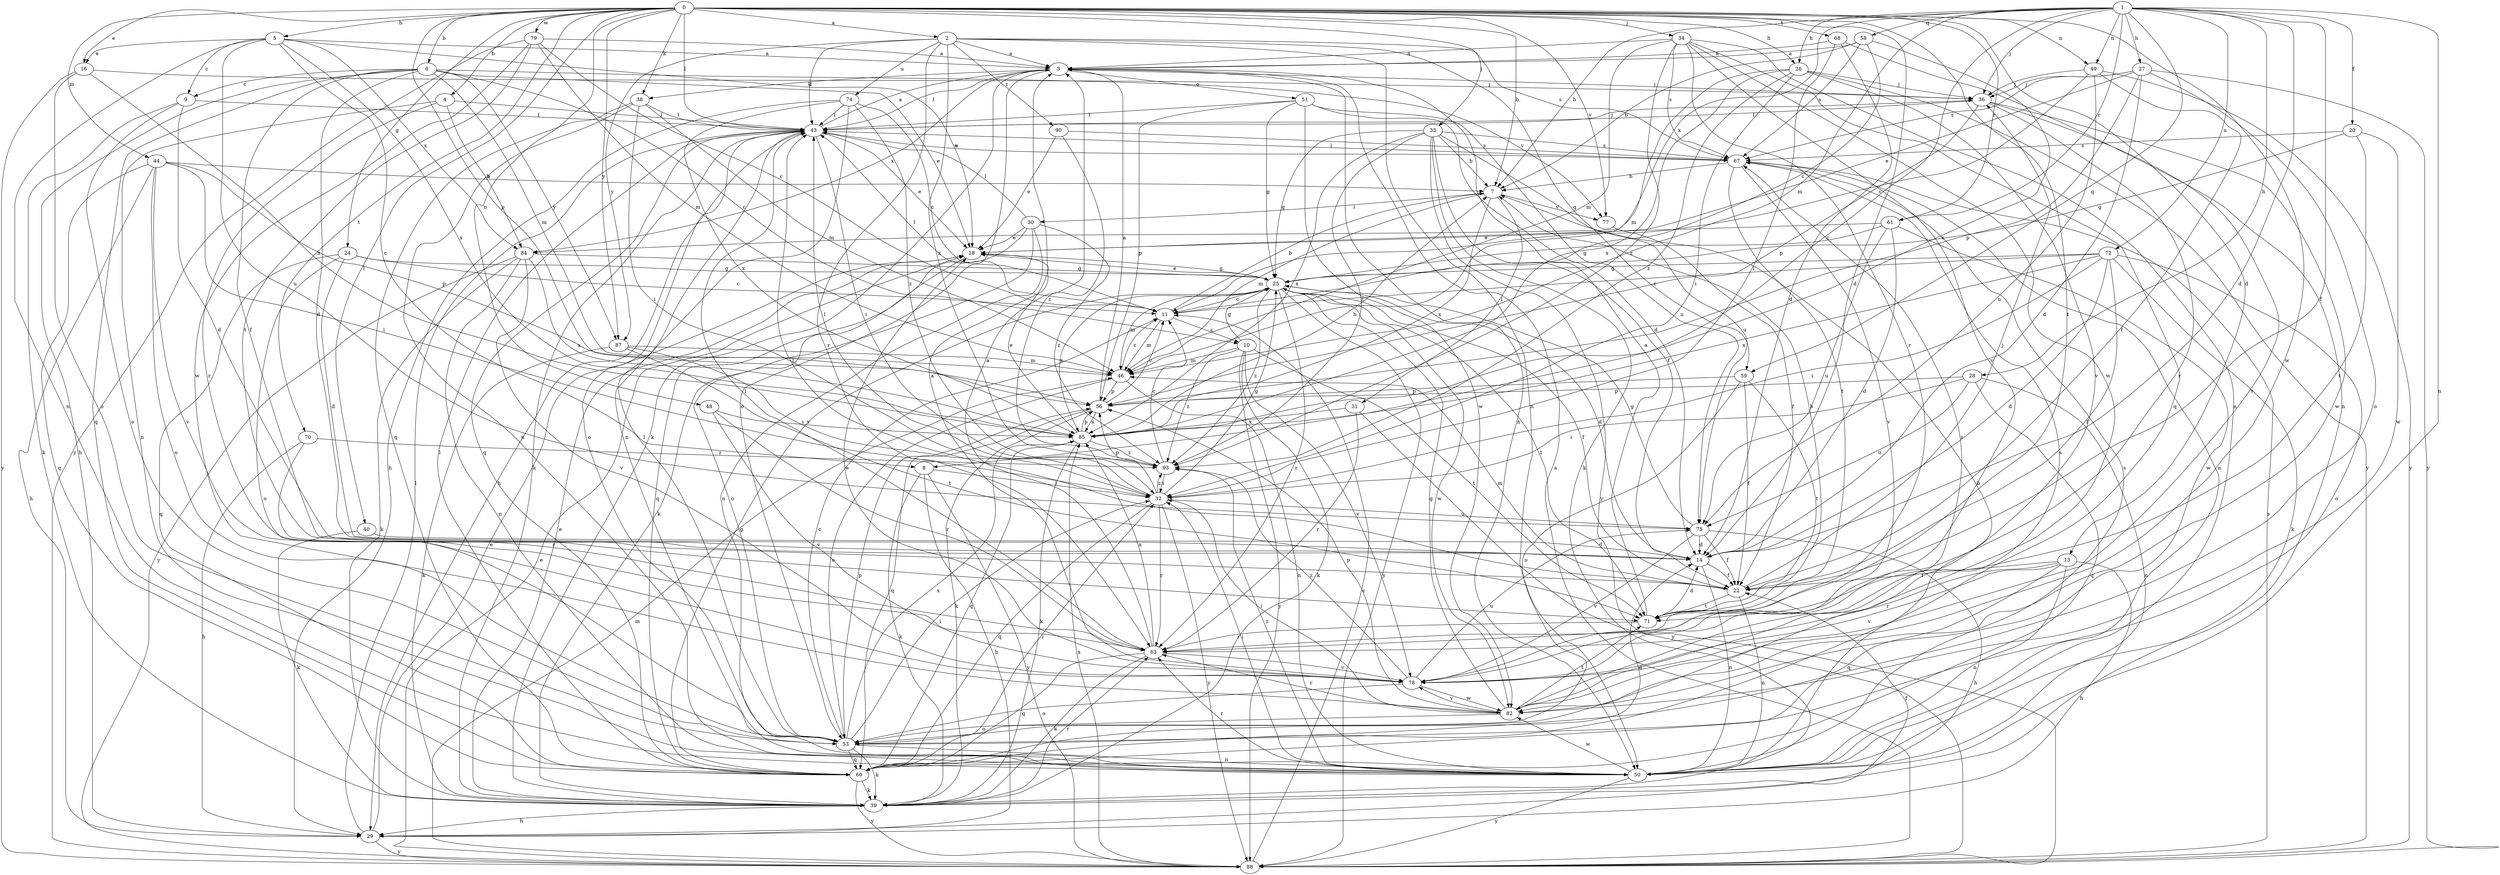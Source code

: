 strict digraph  {
0;
1;
2;
3;
4;
5;
6;
7;
8;
9;
10;
11;
13;
14;
16;
18;
20;
22;
24;
25;
26;
27;
28;
29;
30;
31;
32;
33;
34;
36;
38;
39;
40;
43;
44;
46;
48;
49;
50;
51;
53;
56;
58;
59;
60;
61;
63;
67;
68;
70;
71;
72;
74;
75;
77;
78;
79;
82;
84;
85;
87;
88;
90;
93;
0 -> 2  [label=a];
0 -> 4  [label=b];
0 -> 5  [label=b];
0 -> 6  [label=b];
0 -> 7  [label=b];
0 -> 13  [label=d];
0 -> 14  [label=d];
0 -> 16  [label=e];
0 -> 24  [label=g];
0 -> 26  [label=h];
0 -> 33  [label=j];
0 -> 34  [label=j];
0 -> 38  [label=k];
0 -> 40  [label=l];
0 -> 43  [label=l];
0 -> 44  [label=m];
0 -> 48  [label=n];
0 -> 49  [label=n];
0 -> 56  [label=p];
0 -> 61  [label=r];
0 -> 68  [label=t];
0 -> 70  [label=t];
0 -> 71  [label=t];
0 -> 77  [label=v];
0 -> 79  [label=w];
0 -> 82  [label=w];
0 -> 87  [label=y];
1 -> 7  [label=b];
1 -> 8  [label=c];
1 -> 14  [label=d];
1 -> 20  [label=f];
1 -> 22  [label=f];
1 -> 26  [label=h];
1 -> 27  [label=h];
1 -> 28  [label=h];
1 -> 36  [label=j];
1 -> 46  [label=m];
1 -> 49  [label=n];
1 -> 50  [label=n];
1 -> 58  [label=q];
1 -> 59  [label=q];
1 -> 61  [label=r];
1 -> 72  [label=u];
1 -> 84  [label=x];
2 -> 3  [label=a];
2 -> 43  [label=l];
2 -> 50  [label=n];
2 -> 59  [label=q];
2 -> 63  [label=r];
2 -> 67  [label=s];
2 -> 74  [label=u];
2 -> 87  [label=y];
2 -> 90  [label=z];
2 -> 93  [label=z];
3 -> 36  [label=j];
3 -> 38  [label=k];
3 -> 39  [label=k];
3 -> 43  [label=l];
3 -> 50  [label=n];
3 -> 51  [label=o];
3 -> 53  [label=o];
3 -> 84  [label=x];
4 -> 43  [label=l];
4 -> 50  [label=n];
4 -> 63  [label=r];
4 -> 84  [label=x];
5 -> 3  [label=a];
5 -> 8  [label=c];
5 -> 9  [label=c];
5 -> 16  [label=e];
5 -> 18  [label=e];
5 -> 50  [label=n];
5 -> 75  [label=u];
5 -> 84  [label=x];
5 -> 85  [label=x];
6 -> 9  [label=c];
6 -> 10  [label=c];
6 -> 14  [label=d];
6 -> 18  [label=e];
6 -> 22  [label=f];
6 -> 29  [label=h];
6 -> 46  [label=m];
6 -> 60  [label=q];
6 -> 77  [label=v];
6 -> 87  [label=y];
7 -> 30  [label=i];
7 -> 31  [label=i];
7 -> 46  [label=m];
7 -> 77  [label=v];
7 -> 85  [label=x];
8 -> 29  [label=h];
8 -> 32  [label=i];
8 -> 39  [label=k];
8 -> 88  [label=y];
9 -> 14  [label=d];
9 -> 39  [label=k];
9 -> 43  [label=l];
9 -> 53  [label=o];
10 -> 25  [label=g];
10 -> 39  [label=k];
10 -> 46  [label=m];
10 -> 71  [label=t];
10 -> 78  [label=v];
10 -> 88  [label=y];
10 -> 93  [label=z];
11 -> 7  [label=b];
11 -> 10  [label=c];
11 -> 43  [label=l];
11 -> 46  [label=m];
13 -> 22  [label=f];
13 -> 29  [label=h];
13 -> 50  [label=n];
13 -> 60  [label=q];
13 -> 63  [label=r];
13 -> 78  [label=v];
14 -> 22  [label=f];
14 -> 50  [label=n];
16 -> 36  [label=j];
16 -> 53  [label=o];
16 -> 85  [label=x];
16 -> 88  [label=y];
18 -> 25  [label=g];
18 -> 53  [label=o];
20 -> 25  [label=g];
20 -> 67  [label=s];
20 -> 71  [label=t];
20 -> 82  [label=w];
22 -> 36  [label=j];
22 -> 43  [label=l];
22 -> 46  [label=m];
22 -> 50  [label=n];
22 -> 71  [label=t];
24 -> 11  [label=c];
24 -> 14  [label=d];
24 -> 25  [label=g];
24 -> 53  [label=o];
24 -> 60  [label=q];
25 -> 11  [label=c];
25 -> 14  [label=d];
25 -> 18  [label=e];
25 -> 22  [label=f];
25 -> 46  [label=m];
25 -> 63  [label=r];
25 -> 71  [label=t];
25 -> 82  [label=w];
25 -> 85  [label=x];
25 -> 88  [label=y];
25 -> 93  [label=z];
26 -> 32  [label=i];
26 -> 36  [label=j];
26 -> 46  [label=m];
26 -> 78  [label=v];
26 -> 85  [label=x];
26 -> 88  [label=y];
26 -> 93  [label=z];
27 -> 14  [label=d];
27 -> 18  [label=e];
27 -> 36  [label=j];
27 -> 53  [label=o];
27 -> 56  [label=p];
27 -> 67  [label=s];
27 -> 88  [label=y];
28 -> 32  [label=i];
28 -> 50  [label=n];
28 -> 56  [label=p];
28 -> 60  [label=q];
28 -> 75  [label=u];
29 -> 18  [label=e];
29 -> 43  [label=l];
29 -> 88  [label=y];
30 -> 18  [label=e];
30 -> 39  [label=k];
30 -> 43  [label=l];
30 -> 50  [label=n];
30 -> 60  [label=q];
30 -> 93  [label=z];
31 -> 63  [label=r];
31 -> 85  [label=x];
31 -> 88  [label=y];
32 -> 25  [label=g];
32 -> 43  [label=l];
32 -> 56  [label=p];
32 -> 60  [label=q];
32 -> 63  [label=r];
32 -> 75  [label=u];
32 -> 88  [label=y];
32 -> 93  [label=z];
33 -> 7  [label=b];
33 -> 22  [label=f];
33 -> 25  [label=g];
33 -> 39  [label=k];
33 -> 67  [label=s];
33 -> 75  [label=u];
33 -> 85  [label=x];
33 -> 88  [label=y];
33 -> 93  [label=z];
34 -> 3  [label=a];
34 -> 46  [label=m];
34 -> 50  [label=n];
34 -> 60  [label=q];
34 -> 63  [label=r];
34 -> 67  [label=s];
34 -> 78  [label=v];
34 -> 82  [label=w];
34 -> 93  [label=z];
36 -> 43  [label=l];
36 -> 56  [label=p];
36 -> 63  [label=r];
36 -> 78  [label=v];
36 -> 82  [label=w];
38 -> 32  [label=i];
38 -> 43  [label=l];
38 -> 46  [label=m];
38 -> 50  [label=n];
38 -> 60  [label=q];
39 -> 18  [label=e];
39 -> 22  [label=f];
39 -> 29  [label=h];
39 -> 63  [label=r];
40 -> 14  [label=d];
40 -> 39  [label=k];
43 -> 3  [label=a];
43 -> 18  [label=e];
43 -> 29  [label=h];
43 -> 32  [label=i];
43 -> 36  [label=j];
43 -> 39  [label=k];
43 -> 53  [label=o];
43 -> 60  [label=q];
43 -> 67  [label=s];
44 -> 7  [label=b];
44 -> 29  [label=h];
44 -> 32  [label=i];
44 -> 53  [label=o];
44 -> 56  [label=p];
44 -> 60  [label=q];
44 -> 78  [label=v];
46 -> 11  [label=c];
46 -> 50  [label=n];
46 -> 53  [label=o];
46 -> 56  [label=p];
48 -> 63  [label=r];
48 -> 78  [label=v];
48 -> 85  [label=x];
49 -> 11  [label=c];
49 -> 22  [label=f];
49 -> 36  [label=j];
49 -> 75  [label=u];
49 -> 88  [label=y];
50 -> 7  [label=b];
50 -> 32  [label=i];
50 -> 63  [label=r];
50 -> 67  [label=s];
50 -> 82  [label=w];
50 -> 88  [label=y];
50 -> 93  [label=z];
51 -> 14  [label=d];
51 -> 25  [label=g];
51 -> 43  [label=l];
51 -> 56  [label=p];
51 -> 75  [label=u];
51 -> 82  [label=w];
53 -> 11  [label=c];
53 -> 32  [label=i];
53 -> 39  [label=k];
53 -> 43  [label=l];
53 -> 50  [label=n];
53 -> 56  [label=p];
53 -> 60  [label=q];
53 -> 67  [label=s];
53 -> 85  [label=x];
56 -> 3  [label=a];
56 -> 11  [label=c];
56 -> 39  [label=k];
56 -> 60  [label=q];
56 -> 85  [label=x];
58 -> 3  [label=a];
58 -> 7  [label=b];
58 -> 11  [label=c];
58 -> 67  [label=s];
58 -> 85  [label=x];
59 -> 22  [label=f];
59 -> 53  [label=o];
59 -> 56  [label=p];
59 -> 71  [label=t];
60 -> 14  [label=d];
60 -> 25  [label=g];
60 -> 32  [label=i];
60 -> 39  [label=k];
60 -> 43  [label=l];
60 -> 88  [label=y];
61 -> 14  [label=d];
61 -> 18  [label=e];
61 -> 25  [label=g];
61 -> 75  [label=u];
61 -> 82  [label=w];
63 -> 3  [label=a];
63 -> 39  [label=k];
63 -> 43  [label=l];
63 -> 60  [label=q];
63 -> 78  [label=v];
63 -> 85  [label=x];
67 -> 7  [label=b];
67 -> 43  [label=l];
67 -> 50  [label=n];
67 -> 71  [label=t];
67 -> 78  [label=v];
68 -> 3  [label=a];
68 -> 14  [label=d];
68 -> 32  [label=i];
68 -> 50  [label=n];
70 -> 29  [label=h];
70 -> 63  [label=r];
70 -> 93  [label=z];
71 -> 3  [label=a];
71 -> 7  [label=b];
71 -> 14  [label=d];
71 -> 63  [label=r];
72 -> 11  [label=c];
72 -> 14  [label=d];
72 -> 22  [label=f];
72 -> 25  [label=g];
72 -> 32  [label=i];
72 -> 39  [label=k];
72 -> 53  [label=o];
72 -> 85  [label=x];
74 -> 11  [label=c];
74 -> 29  [label=h];
74 -> 43  [label=l];
74 -> 50  [label=n];
74 -> 85  [label=x];
74 -> 93  [label=z];
75 -> 14  [label=d];
75 -> 22  [label=f];
75 -> 25  [label=g];
75 -> 29  [label=h];
75 -> 78  [label=v];
77 -> 22  [label=f];
78 -> 3  [label=a];
78 -> 18  [label=e];
78 -> 53  [label=o];
78 -> 75  [label=u];
78 -> 82  [label=w];
78 -> 93  [label=z];
79 -> 3  [label=a];
79 -> 11  [label=c];
79 -> 46  [label=m];
79 -> 71  [label=t];
79 -> 82  [label=w];
79 -> 88  [label=y];
82 -> 25  [label=g];
82 -> 32  [label=i];
82 -> 53  [label=o];
82 -> 56  [label=p];
82 -> 63  [label=r];
82 -> 67  [label=s];
82 -> 71  [label=t];
82 -> 78  [label=v];
84 -> 25  [label=g];
84 -> 39  [label=k];
84 -> 50  [label=n];
84 -> 78  [label=v];
84 -> 85  [label=x];
84 -> 88  [label=y];
85 -> 7  [label=b];
85 -> 18  [label=e];
85 -> 39  [label=k];
85 -> 56  [label=p];
85 -> 60  [label=q];
85 -> 93  [label=z];
87 -> 32  [label=i];
87 -> 39  [label=k];
87 -> 46  [label=m];
87 -> 71  [label=t];
88 -> 3  [label=a];
88 -> 11  [label=c];
88 -> 18  [label=e];
88 -> 46  [label=m];
88 -> 67  [label=s];
88 -> 85  [label=x];
90 -> 18  [label=e];
90 -> 67  [label=s];
90 -> 93  [label=z];
93 -> 11  [label=c];
93 -> 32  [label=i];
}
